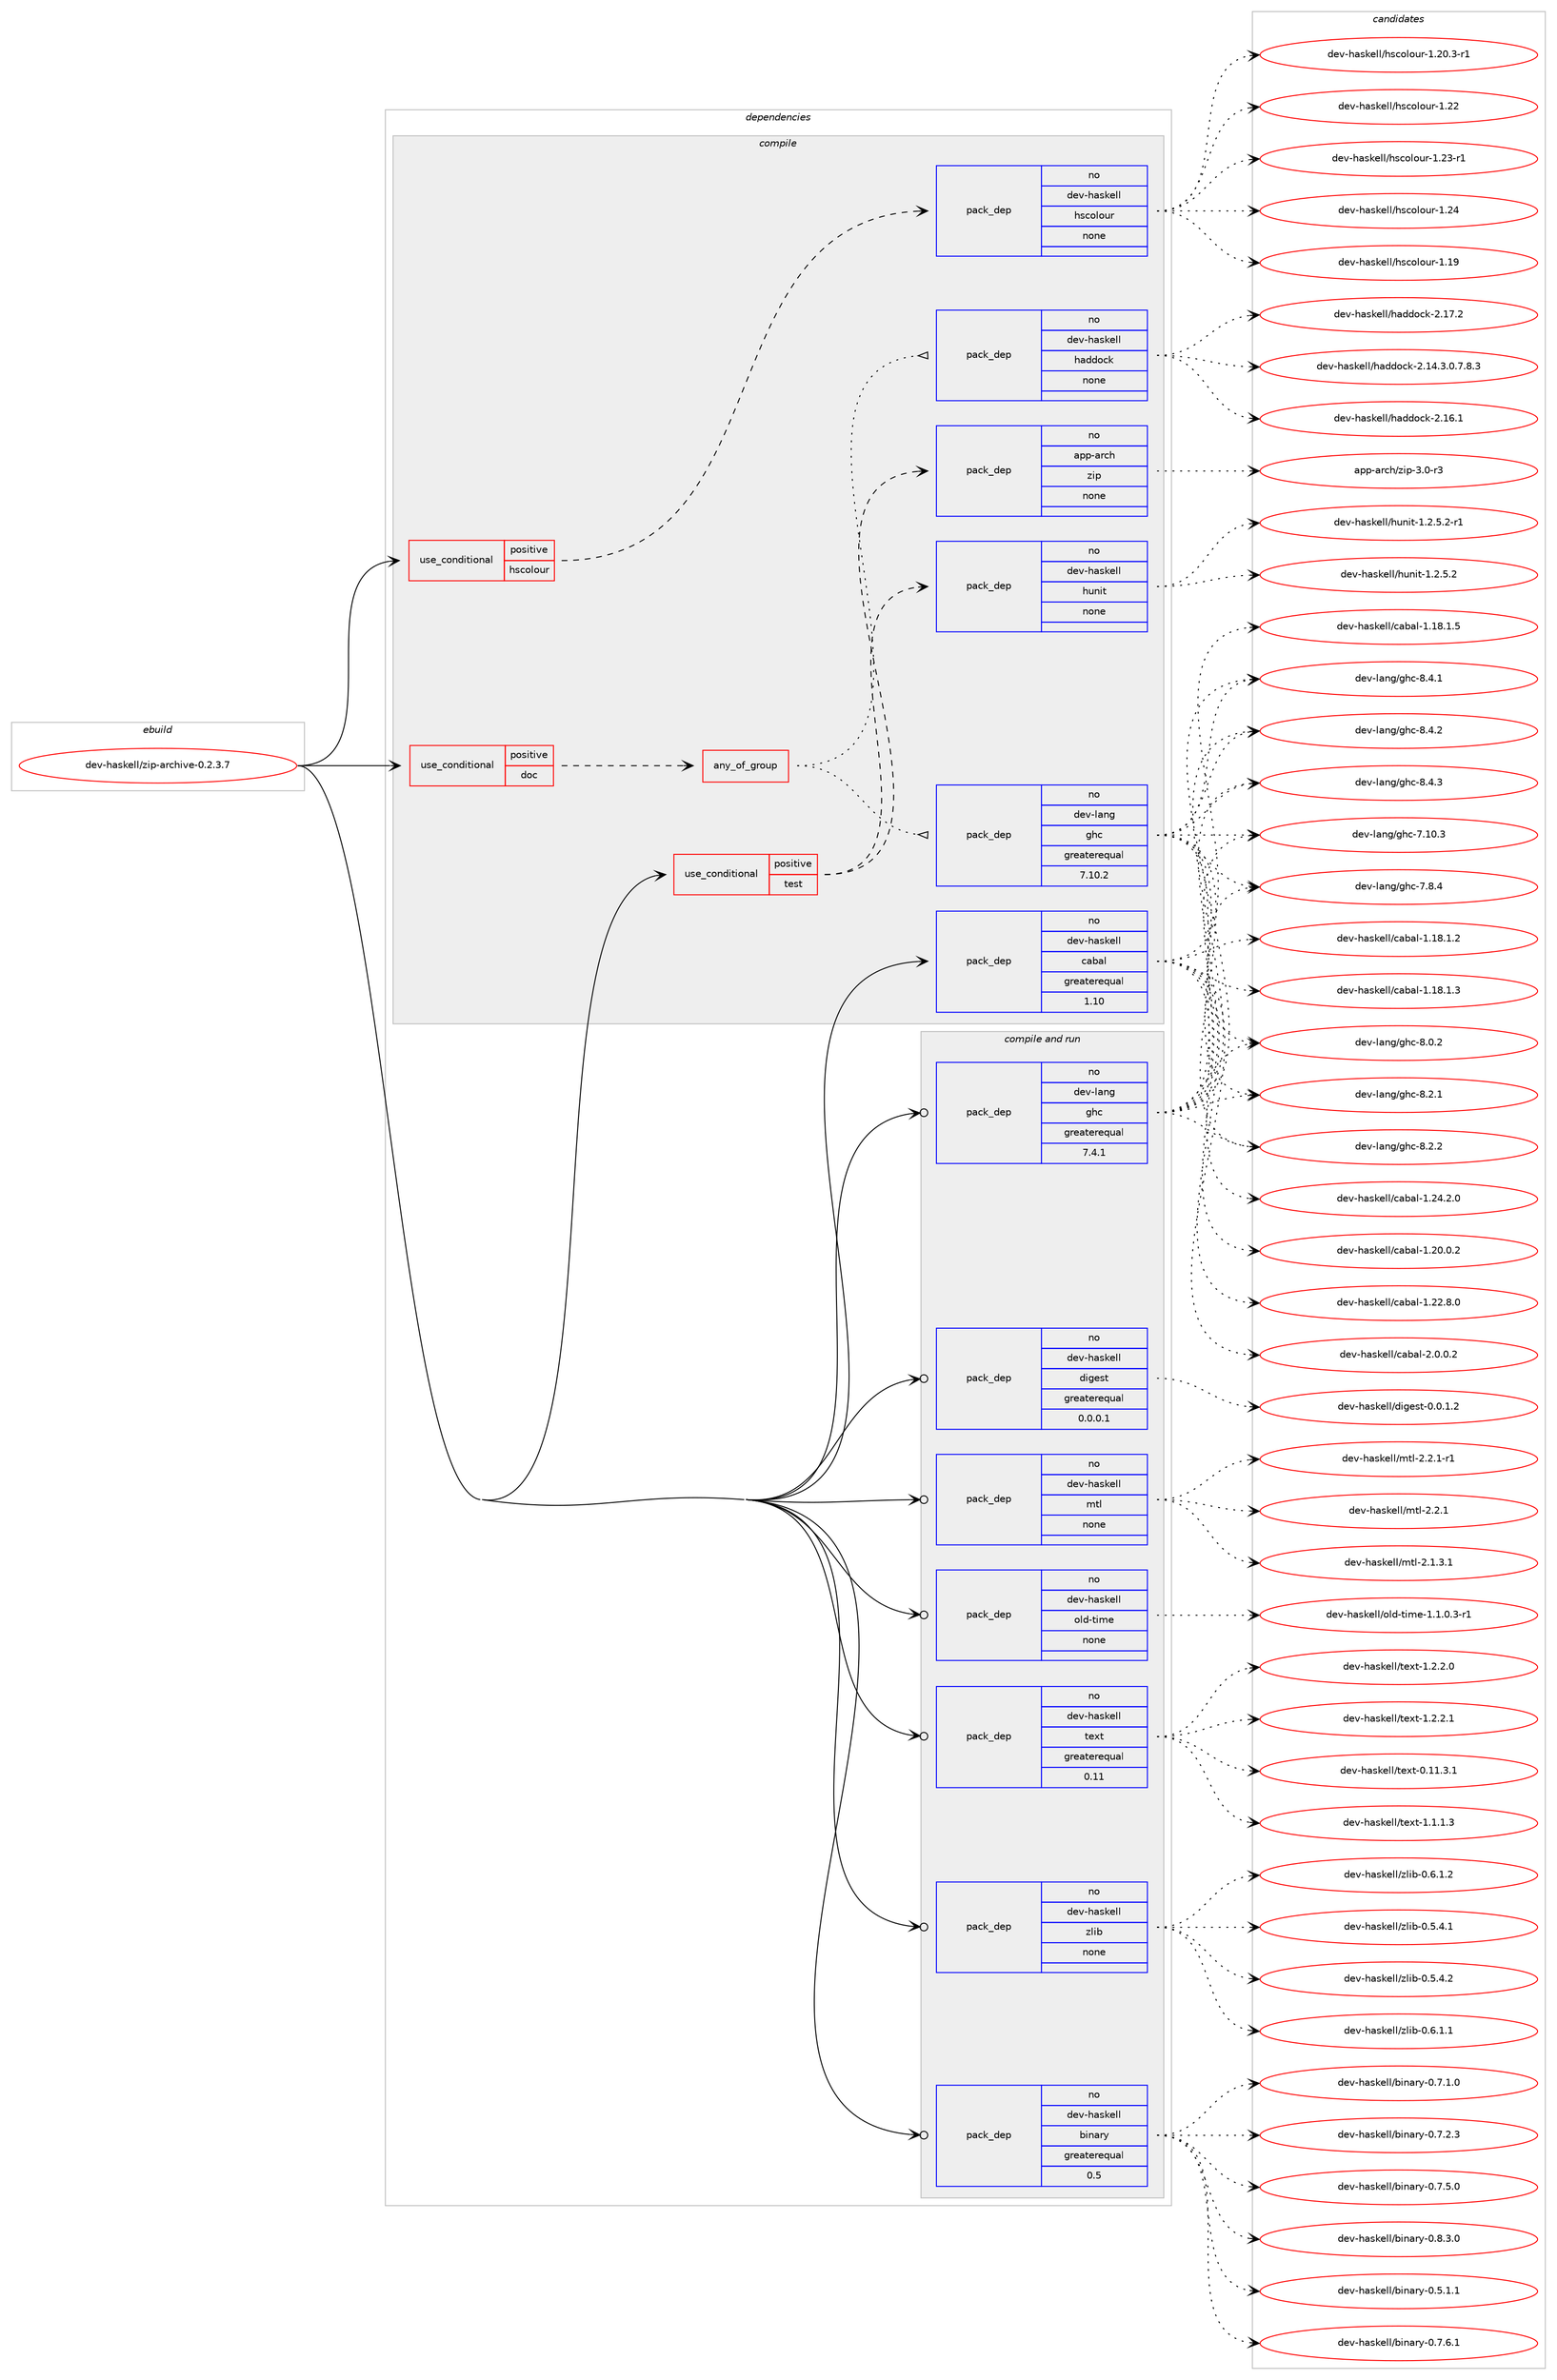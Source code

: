 digraph prolog {

# *************
# Graph options
# *************

newrank=true;
concentrate=true;
compound=true;
graph [rankdir=LR,fontname=Helvetica,fontsize=10,ranksep=1.5];#, ranksep=2.5, nodesep=0.2];
edge  [arrowhead=vee];
node  [fontname=Helvetica,fontsize=10];

# **********
# The ebuild
# **********

subgraph cluster_leftcol {
color=gray;
rank=same;
label=<<i>ebuild</i>>;
id [label="dev-haskell/zip-archive-0.2.3.7", color=red, width=4, href="../dev-haskell/zip-archive-0.2.3.7.svg"];
}

# ****************
# The dependencies
# ****************

subgraph cluster_midcol {
color=gray;
label=<<i>dependencies</i>>;
subgraph cluster_compile {
fillcolor="#eeeeee";
style=filled;
label=<<i>compile</i>>;
subgraph cond362317 {
dependency1350296 [label=<<TABLE BORDER="0" CELLBORDER="1" CELLSPACING="0" CELLPADDING="4"><TR><TD ROWSPAN="3" CELLPADDING="10">use_conditional</TD></TR><TR><TD>positive</TD></TR><TR><TD>doc</TD></TR></TABLE>>, shape=none, color=red];
subgraph any21866 {
dependency1350297 [label=<<TABLE BORDER="0" CELLBORDER="1" CELLSPACING="0" CELLPADDING="4"><TR><TD CELLPADDING="10">any_of_group</TD></TR></TABLE>>, shape=none, color=red];subgraph pack965561 {
dependency1350298 [label=<<TABLE BORDER="0" CELLBORDER="1" CELLSPACING="0" CELLPADDING="4" WIDTH="220"><TR><TD ROWSPAN="6" CELLPADDING="30">pack_dep</TD></TR><TR><TD WIDTH="110">no</TD></TR><TR><TD>dev-haskell</TD></TR><TR><TD>haddock</TD></TR><TR><TD>none</TD></TR><TR><TD></TD></TR></TABLE>>, shape=none, color=blue];
}
dependency1350297:e -> dependency1350298:w [weight=20,style="dotted",arrowhead="oinv"];
subgraph pack965562 {
dependency1350299 [label=<<TABLE BORDER="0" CELLBORDER="1" CELLSPACING="0" CELLPADDING="4" WIDTH="220"><TR><TD ROWSPAN="6" CELLPADDING="30">pack_dep</TD></TR><TR><TD WIDTH="110">no</TD></TR><TR><TD>dev-lang</TD></TR><TR><TD>ghc</TD></TR><TR><TD>greaterequal</TD></TR><TR><TD>7.10.2</TD></TR></TABLE>>, shape=none, color=blue];
}
dependency1350297:e -> dependency1350299:w [weight=20,style="dotted",arrowhead="oinv"];
}
dependency1350296:e -> dependency1350297:w [weight=20,style="dashed",arrowhead="vee"];
}
id:e -> dependency1350296:w [weight=20,style="solid",arrowhead="vee"];
subgraph cond362318 {
dependency1350300 [label=<<TABLE BORDER="0" CELLBORDER="1" CELLSPACING="0" CELLPADDING="4"><TR><TD ROWSPAN="3" CELLPADDING="10">use_conditional</TD></TR><TR><TD>positive</TD></TR><TR><TD>hscolour</TD></TR></TABLE>>, shape=none, color=red];
subgraph pack965563 {
dependency1350301 [label=<<TABLE BORDER="0" CELLBORDER="1" CELLSPACING="0" CELLPADDING="4" WIDTH="220"><TR><TD ROWSPAN="6" CELLPADDING="30">pack_dep</TD></TR><TR><TD WIDTH="110">no</TD></TR><TR><TD>dev-haskell</TD></TR><TR><TD>hscolour</TD></TR><TR><TD>none</TD></TR><TR><TD></TD></TR></TABLE>>, shape=none, color=blue];
}
dependency1350300:e -> dependency1350301:w [weight=20,style="dashed",arrowhead="vee"];
}
id:e -> dependency1350300:w [weight=20,style="solid",arrowhead="vee"];
subgraph cond362319 {
dependency1350302 [label=<<TABLE BORDER="0" CELLBORDER="1" CELLSPACING="0" CELLPADDING="4"><TR><TD ROWSPAN="3" CELLPADDING="10">use_conditional</TD></TR><TR><TD>positive</TD></TR><TR><TD>test</TD></TR></TABLE>>, shape=none, color=red];
subgraph pack965564 {
dependency1350303 [label=<<TABLE BORDER="0" CELLBORDER="1" CELLSPACING="0" CELLPADDING="4" WIDTH="220"><TR><TD ROWSPAN="6" CELLPADDING="30">pack_dep</TD></TR><TR><TD WIDTH="110">no</TD></TR><TR><TD>app-arch</TD></TR><TR><TD>zip</TD></TR><TR><TD>none</TD></TR><TR><TD></TD></TR></TABLE>>, shape=none, color=blue];
}
dependency1350302:e -> dependency1350303:w [weight=20,style="dashed",arrowhead="vee"];
subgraph pack965565 {
dependency1350304 [label=<<TABLE BORDER="0" CELLBORDER="1" CELLSPACING="0" CELLPADDING="4" WIDTH="220"><TR><TD ROWSPAN="6" CELLPADDING="30">pack_dep</TD></TR><TR><TD WIDTH="110">no</TD></TR><TR><TD>dev-haskell</TD></TR><TR><TD>hunit</TD></TR><TR><TD>none</TD></TR><TR><TD></TD></TR></TABLE>>, shape=none, color=blue];
}
dependency1350302:e -> dependency1350304:w [weight=20,style="dashed",arrowhead="vee"];
}
id:e -> dependency1350302:w [weight=20,style="solid",arrowhead="vee"];
subgraph pack965566 {
dependency1350305 [label=<<TABLE BORDER="0" CELLBORDER="1" CELLSPACING="0" CELLPADDING="4" WIDTH="220"><TR><TD ROWSPAN="6" CELLPADDING="30">pack_dep</TD></TR><TR><TD WIDTH="110">no</TD></TR><TR><TD>dev-haskell</TD></TR><TR><TD>cabal</TD></TR><TR><TD>greaterequal</TD></TR><TR><TD>1.10</TD></TR></TABLE>>, shape=none, color=blue];
}
id:e -> dependency1350305:w [weight=20,style="solid",arrowhead="vee"];
}
subgraph cluster_compileandrun {
fillcolor="#eeeeee";
style=filled;
label=<<i>compile and run</i>>;
subgraph pack965567 {
dependency1350306 [label=<<TABLE BORDER="0" CELLBORDER="1" CELLSPACING="0" CELLPADDING="4" WIDTH="220"><TR><TD ROWSPAN="6" CELLPADDING="30">pack_dep</TD></TR><TR><TD WIDTH="110">no</TD></TR><TR><TD>dev-haskell</TD></TR><TR><TD>binary</TD></TR><TR><TD>greaterequal</TD></TR><TR><TD>0.5</TD></TR></TABLE>>, shape=none, color=blue];
}
id:e -> dependency1350306:w [weight=20,style="solid",arrowhead="odotvee"];
subgraph pack965568 {
dependency1350307 [label=<<TABLE BORDER="0" CELLBORDER="1" CELLSPACING="0" CELLPADDING="4" WIDTH="220"><TR><TD ROWSPAN="6" CELLPADDING="30">pack_dep</TD></TR><TR><TD WIDTH="110">no</TD></TR><TR><TD>dev-haskell</TD></TR><TR><TD>digest</TD></TR><TR><TD>greaterequal</TD></TR><TR><TD>0.0.0.1</TD></TR></TABLE>>, shape=none, color=blue];
}
id:e -> dependency1350307:w [weight=20,style="solid",arrowhead="odotvee"];
subgraph pack965569 {
dependency1350308 [label=<<TABLE BORDER="0" CELLBORDER="1" CELLSPACING="0" CELLPADDING="4" WIDTH="220"><TR><TD ROWSPAN="6" CELLPADDING="30">pack_dep</TD></TR><TR><TD WIDTH="110">no</TD></TR><TR><TD>dev-haskell</TD></TR><TR><TD>mtl</TD></TR><TR><TD>none</TD></TR><TR><TD></TD></TR></TABLE>>, shape=none, color=blue];
}
id:e -> dependency1350308:w [weight=20,style="solid",arrowhead="odotvee"];
subgraph pack965570 {
dependency1350309 [label=<<TABLE BORDER="0" CELLBORDER="1" CELLSPACING="0" CELLPADDING="4" WIDTH="220"><TR><TD ROWSPAN="6" CELLPADDING="30">pack_dep</TD></TR><TR><TD WIDTH="110">no</TD></TR><TR><TD>dev-haskell</TD></TR><TR><TD>old-time</TD></TR><TR><TD>none</TD></TR><TR><TD></TD></TR></TABLE>>, shape=none, color=blue];
}
id:e -> dependency1350309:w [weight=20,style="solid",arrowhead="odotvee"];
subgraph pack965571 {
dependency1350310 [label=<<TABLE BORDER="0" CELLBORDER="1" CELLSPACING="0" CELLPADDING="4" WIDTH="220"><TR><TD ROWSPAN="6" CELLPADDING="30">pack_dep</TD></TR><TR><TD WIDTH="110">no</TD></TR><TR><TD>dev-haskell</TD></TR><TR><TD>text</TD></TR><TR><TD>greaterequal</TD></TR><TR><TD>0.11</TD></TR></TABLE>>, shape=none, color=blue];
}
id:e -> dependency1350310:w [weight=20,style="solid",arrowhead="odotvee"];
subgraph pack965572 {
dependency1350311 [label=<<TABLE BORDER="0" CELLBORDER="1" CELLSPACING="0" CELLPADDING="4" WIDTH="220"><TR><TD ROWSPAN="6" CELLPADDING="30">pack_dep</TD></TR><TR><TD WIDTH="110">no</TD></TR><TR><TD>dev-haskell</TD></TR><TR><TD>zlib</TD></TR><TR><TD>none</TD></TR><TR><TD></TD></TR></TABLE>>, shape=none, color=blue];
}
id:e -> dependency1350311:w [weight=20,style="solid",arrowhead="odotvee"];
subgraph pack965573 {
dependency1350312 [label=<<TABLE BORDER="0" CELLBORDER="1" CELLSPACING="0" CELLPADDING="4" WIDTH="220"><TR><TD ROWSPAN="6" CELLPADDING="30">pack_dep</TD></TR><TR><TD WIDTH="110">no</TD></TR><TR><TD>dev-lang</TD></TR><TR><TD>ghc</TD></TR><TR><TD>greaterequal</TD></TR><TR><TD>7.4.1</TD></TR></TABLE>>, shape=none, color=blue];
}
id:e -> dependency1350312:w [weight=20,style="solid",arrowhead="odotvee"];
}
subgraph cluster_run {
fillcolor="#eeeeee";
style=filled;
label=<<i>run</i>>;
}
}

# **************
# The candidates
# **************

subgraph cluster_choices {
rank=same;
color=gray;
label=<<i>candidates</i>>;

subgraph choice965561 {
color=black;
nodesep=1;
choice1001011184510497115107101108108471049710010011199107455046495246514648465546564651 [label="dev-haskell/haddock-2.14.3.0.7.8.3", color=red, width=4,href="../dev-haskell/haddock-2.14.3.0.7.8.3.svg"];
choice100101118451049711510710110810847104971001001119910745504649544649 [label="dev-haskell/haddock-2.16.1", color=red, width=4,href="../dev-haskell/haddock-2.16.1.svg"];
choice100101118451049711510710110810847104971001001119910745504649554650 [label="dev-haskell/haddock-2.17.2", color=red, width=4,href="../dev-haskell/haddock-2.17.2.svg"];
dependency1350298:e -> choice1001011184510497115107101108108471049710010011199107455046495246514648465546564651:w [style=dotted,weight="100"];
dependency1350298:e -> choice100101118451049711510710110810847104971001001119910745504649544649:w [style=dotted,weight="100"];
dependency1350298:e -> choice100101118451049711510710110810847104971001001119910745504649554650:w [style=dotted,weight="100"];
}
subgraph choice965562 {
color=black;
nodesep=1;
choice1001011184510897110103471031049945554649484651 [label="dev-lang/ghc-7.10.3", color=red, width=4,href="../dev-lang/ghc-7.10.3.svg"];
choice10010111845108971101034710310499455546564652 [label="dev-lang/ghc-7.8.4", color=red, width=4,href="../dev-lang/ghc-7.8.4.svg"];
choice10010111845108971101034710310499455646484650 [label="dev-lang/ghc-8.0.2", color=red, width=4,href="../dev-lang/ghc-8.0.2.svg"];
choice10010111845108971101034710310499455646504649 [label="dev-lang/ghc-8.2.1", color=red, width=4,href="../dev-lang/ghc-8.2.1.svg"];
choice10010111845108971101034710310499455646504650 [label="dev-lang/ghc-8.2.2", color=red, width=4,href="../dev-lang/ghc-8.2.2.svg"];
choice10010111845108971101034710310499455646524649 [label="dev-lang/ghc-8.4.1", color=red, width=4,href="../dev-lang/ghc-8.4.1.svg"];
choice10010111845108971101034710310499455646524650 [label="dev-lang/ghc-8.4.2", color=red, width=4,href="../dev-lang/ghc-8.4.2.svg"];
choice10010111845108971101034710310499455646524651 [label="dev-lang/ghc-8.4.3", color=red, width=4,href="../dev-lang/ghc-8.4.3.svg"];
dependency1350299:e -> choice1001011184510897110103471031049945554649484651:w [style=dotted,weight="100"];
dependency1350299:e -> choice10010111845108971101034710310499455546564652:w [style=dotted,weight="100"];
dependency1350299:e -> choice10010111845108971101034710310499455646484650:w [style=dotted,weight="100"];
dependency1350299:e -> choice10010111845108971101034710310499455646504649:w [style=dotted,weight="100"];
dependency1350299:e -> choice10010111845108971101034710310499455646504650:w [style=dotted,weight="100"];
dependency1350299:e -> choice10010111845108971101034710310499455646524649:w [style=dotted,weight="100"];
dependency1350299:e -> choice10010111845108971101034710310499455646524650:w [style=dotted,weight="100"];
dependency1350299:e -> choice10010111845108971101034710310499455646524651:w [style=dotted,weight="100"];
}
subgraph choice965563 {
color=black;
nodesep=1;
choice100101118451049711510710110810847104115991111081111171144549464957 [label="dev-haskell/hscolour-1.19", color=red, width=4,href="../dev-haskell/hscolour-1.19.svg"];
choice10010111845104971151071011081084710411599111108111117114454946504846514511449 [label="dev-haskell/hscolour-1.20.3-r1", color=red, width=4,href="../dev-haskell/hscolour-1.20.3-r1.svg"];
choice100101118451049711510710110810847104115991111081111171144549465050 [label="dev-haskell/hscolour-1.22", color=red, width=4,href="../dev-haskell/hscolour-1.22.svg"];
choice1001011184510497115107101108108471041159911110811111711445494650514511449 [label="dev-haskell/hscolour-1.23-r1", color=red, width=4,href="../dev-haskell/hscolour-1.23-r1.svg"];
choice100101118451049711510710110810847104115991111081111171144549465052 [label="dev-haskell/hscolour-1.24", color=red, width=4,href="../dev-haskell/hscolour-1.24.svg"];
dependency1350301:e -> choice100101118451049711510710110810847104115991111081111171144549464957:w [style=dotted,weight="100"];
dependency1350301:e -> choice10010111845104971151071011081084710411599111108111117114454946504846514511449:w [style=dotted,weight="100"];
dependency1350301:e -> choice100101118451049711510710110810847104115991111081111171144549465050:w [style=dotted,weight="100"];
dependency1350301:e -> choice1001011184510497115107101108108471041159911110811111711445494650514511449:w [style=dotted,weight="100"];
dependency1350301:e -> choice100101118451049711510710110810847104115991111081111171144549465052:w [style=dotted,weight="100"];
}
subgraph choice965564 {
color=black;
nodesep=1;
choice9711211245971149910447122105112455146484511451 [label="app-arch/zip-3.0-r3", color=red, width=4,href="../app-arch/zip-3.0-r3.svg"];
dependency1350303:e -> choice9711211245971149910447122105112455146484511451:w [style=dotted,weight="100"];
}
subgraph choice965565 {
color=black;
nodesep=1;
choice1001011184510497115107101108108471041171101051164549465046534650 [label="dev-haskell/hunit-1.2.5.2", color=red, width=4,href="../dev-haskell/hunit-1.2.5.2.svg"];
choice10010111845104971151071011081084710411711010511645494650465346504511449 [label="dev-haskell/hunit-1.2.5.2-r1", color=red, width=4,href="../dev-haskell/hunit-1.2.5.2-r1.svg"];
dependency1350304:e -> choice1001011184510497115107101108108471041171101051164549465046534650:w [style=dotted,weight="100"];
dependency1350304:e -> choice10010111845104971151071011081084710411711010511645494650465346504511449:w [style=dotted,weight="100"];
}
subgraph choice965566 {
color=black;
nodesep=1;
choice10010111845104971151071011081084799979897108454946495646494650 [label="dev-haskell/cabal-1.18.1.2", color=red, width=4,href="../dev-haskell/cabal-1.18.1.2.svg"];
choice10010111845104971151071011081084799979897108454946495646494651 [label="dev-haskell/cabal-1.18.1.3", color=red, width=4,href="../dev-haskell/cabal-1.18.1.3.svg"];
choice10010111845104971151071011081084799979897108454946495646494653 [label="dev-haskell/cabal-1.18.1.5", color=red, width=4,href="../dev-haskell/cabal-1.18.1.5.svg"];
choice10010111845104971151071011081084799979897108454946504846484650 [label="dev-haskell/cabal-1.20.0.2", color=red, width=4,href="../dev-haskell/cabal-1.20.0.2.svg"];
choice10010111845104971151071011081084799979897108454946505046564648 [label="dev-haskell/cabal-1.22.8.0", color=red, width=4,href="../dev-haskell/cabal-1.22.8.0.svg"];
choice10010111845104971151071011081084799979897108454946505246504648 [label="dev-haskell/cabal-1.24.2.0", color=red, width=4,href="../dev-haskell/cabal-1.24.2.0.svg"];
choice100101118451049711510710110810847999798971084550464846484650 [label="dev-haskell/cabal-2.0.0.2", color=red, width=4,href="../dev-haskell/cabal-2.0.0.2.svg"];
dependency1350305:e -> choice10010111845104971151071011081084799979897108454946495646494650:w [style=dotted,weight="100"];
dependency1350305:e -> choice10010111845104971151071011081084799979897108454946495646494651:w [style=dotted,weight="100"];
dependency1350305:e -> choice10010111845104971151071011081084799979897108454946495646494653:w [style=dotted,weight="100"];
dependency1350305:e -> choice10010111845104971151071011081084799979897108454946504846484650:w [style=dotted,weight="100"];
dependency1350305:e -> choice10010111845104971151071011081084799979897108454946505046564648:w [style=dotted,weight="100"];
dependency1350305:e -> choice10010111845104971151071011081084799979897108454946505246504648:w [style=dotted,weight="100"];
dependency1350305:e -> choice100101118451049711510710110810847999798971084550464846484650:w [style=dotted,weight="100"];
}
subgraph choice965567 {
color=black;
nodesep=1;
choice10010111845104971151071011081084798105110971141214548465346494649 [label="dev-haskell/binary-0.5.1.1", color=red, width=4,href="../dev-haskell/binary-0.5.1.1.svg"];
choice10010111845104971151071011081084798105110971141214548465546494648 [label="dev-haskell/binary-0.7.1.0", color=red, width=4,href="../dev-haskell/binary-0.7.1.0.svg"];
choice10010111845104971151071011081084798105110971141214548465546504651 [label="dev-haskell/binary-0.7.2.3", color=red, width=4,href="../dev-haskell/binary-0.7.2.3.svg"];
choice10010111845104971151071011081084798105110971141214548465546534648 [label="dev-haskell/binary-0.7.5.0", color=red, width=4,href="../dev-haskell/binary-0.7.5.0.svg"];
choice10010111845104971151071011081084798105110971141214548465546544649 [label="dev-haskell/binary-0.7.6.1", color=red, width=4,href="../dev-haskell/binary-0.7.6.1.svg"];
choice10010111845104971151071011081084798105110971141214548465646514648 [label="dev-haskell/binary-0.8.3.0", color=red, width=4,href="../dev-haskell/binary-0.8.3.0.svg"];
dependency1350306:e -> choice10010111845104971151071011081084798105110971141214548465346494649:w [style=dotted,weight="100"];
dependency1350306:e -> choice10010111845104971151071011081084798105110971141214548465546494648:w [style=dotted,weight="100"];
dependency1350306:e -> choice10010111845104971151071011081084798105110971141214548465546504651:w [style=dotted,weight="100"];
dependency1350306:e -> choice10010111845104971151071011081084798105110971141214548465546534648:w [style=dotted,weight="100"];
dependency1350306:e -> choice10010111845104971151071011081084798105110971141214548465546544649:w [style=dotted,weight="100"];
dependency1350306:e -> choice10010111845104971151071011081084798105110971141214548465646514648:w [style=dotted,weight="100"];
}
subgraph choice965568 {
color=black;
nodesep=1;
choice1001011184510497115107101108108471001051031011151164548464846494650 [label="dev-haskell/digest-0.0.1.2", color=red, width=4,href="../dev-haskell/digest-0.0.1.2.svg"];
dependency1350307:e -> choice1001011184510497115107101108108471001051031011151164548464846494650:w [style=dotted,weight="100"];
}
subgraph choice965569 {
color=black;
nodesep=1;
choice1001011184510497115107101108108471091161084550464946514649 [label="dev-haskell/mtl-2.1.3.1", color=red, width=4,href="../dev-haskell/mtl-2.1.3.1.svg"];
choice100101118451049711510710110810847109116108455046504649 [label="dev-haskell/mtl-2.2.1", color=red, width=4,href="../dev-haskell/mtl-2.2.1.svg"];
choice1001011184510497115107101108108471091161084550465046494511449 [label="dev-haskell/mtl-2.2.1-r1", color=red, width=4,href="../dev-haskell/mtl-2.2.1-r1.svg"];
dependency1350308:e -> choice1001011184510497115107101108108471091161084550464946514649:w [style=dotted,weight="100"];
dependency1350308:e -> choice100101118451049711510710110810847109116108455046504649:w [style=dotted,weight="100"];
dependency1350308:e -> choice1001011184510497115107101108108471091161084550465046494511449:w [style=dotted,weight="100"];
}
subgraph choice965570 {
color=black;
nodesep=1;
choice1001011184510497115107101108108471111081004511610510910145494649464846514511449 [label="dev-haskell/old-time-1.1.0.3-r1", color=red, width=4,href="../dev-haskell/old-time-1.1.0.3-r1.svg"];
dependency1350309:e -> choice1001011184510497115107101108108471111081004511610510910145494649464846514511449:w [style=dotted,weight="100"];
}
subgraph choice965571 {
color=black;
nodesep=1;
choice100101118451049711510710110810847116101120116454846494946514649 [label="dev-haskell/text-0.11.3.1", color=red, width=4,href="../dev-haskell/text-0.11.3.1.svg"];
choice1001011184510497115107101108108471161011201164549464946494651 [label="dev-haskell/text-1.1.1.3", color=red, width=4,href="../dev-haskell/text-1.1.1.3.svg"];
choice1001011184510497115107101108108471161011201164549465046504648 [label="dev-haskell/text-1.2.2.0", color=red, width=4,href="../dev-haskell/text-1.2.2.0.svg"];
choice1001011184510497115107101108108471161011201164549465046504649 [label="dev-haskell/text-1.2.2.1", color=red, width=4,href="../dev-haskell/text-1.2.2.1.svg"];
dependency1350310:e -> choice100101118451049711510710110810847116101120116454846494946514649:w [style=dotted,weight="100"];
dependency1350310:e -> choice1001011184510497115107101108108471161011201164549464946494651:w [style=dotted,weight="100"];
dependency1350310:e -> choice1001011184510497115107101108108471161011201164549465046504648:w [style=dotted,weight="100"];
dependency1350310:e -> choice1001011184510497115107101108108471161011201164549465046504649:w [style=dotted,weight="100"];
}
subgraph choice965572 {
color=black;
nodesep=1;
choice100101118451049711510710110810847122108105984548465346524649 [label="dev-haskell/zlib-0.5.4.1", color=red, width=4,href="../dev-haskell/zlib-0.5.4.1.svg"];
choice100101118451049711510710110810847122108105984548465346524650 [label="dev-haskell/zlib-0.5.4.2", color=red, width=4,href="../dev-haskell/zlib-0.5.4.2.svg"];
choice100101118451049711510710110810847122108105984548465446494649 [label="dev-haskell/zlib-0.6.1.1", color=red, width=4,href="../dev-haskell/zlib-0.6.1.1.svg"];
choice100101118451049711510710110810847122108105984548465446494650 [label="dev-haskell/zlib-0.6.1.2", color=red, width=4,href="../dev-haskell/zlib-0.6.1.2.svg"];
dependency1350311:e -> choice100101118451049711510710110810847122108105984548465346524649:w [style=dotted,weight="100"];
dependency1350311:e -> choice100101118451049711510710110810847122108105984548465346524650:w [style=dotted,weight="100"];
dependency1350311:e -> choice100101118451049711510710110810847122108105984548465446494649:w [style=dotted,weight="100"];
dependency1350311:e -> choice100101118451049711510710110810847122108105984548465446494650:w [style=dotted,weight="100"];
}
subgraph choice965573 {
color=black;
nodesep=1;
choice1001011184510897110103471031049945554649484651 [label="dev-lang/ghc-7.10.3", color=red, width=4,href="../dev-lang/ghc-7.10.3.svg"];
choice10010111845108971101034710310499455546564652 [label="dev-lang/ghc-7.8.4", color=red, width=4,href="../dev-lang/ghc-7.8.4.svg"];
choice10010111845108971101034710310499455646484650 [label="dev-lang/ghc-8.0.2", color=red, width=4,href="../dev-lang/ghc-8.0.2.svg"];
choice10010111845108971101034710310499455646504649 [label="dev-lang/ghc-8.2.1", color=red, width=4,href="../dev-lang/ghc-8.2.1.svg"];
choice10010111845108971101034710310499455646504650 [label="dev-lang/ghc-8.2.2", color=red, width=4,href="../dev-lang/ghc-8.2.2.svg"];
choice10010111845108971101034710310499455646524649 [label="dev-lang/ghc-8.4.1", color=red, width=4,href="../dev-lang/ghc-8.4.1.svg"];
choice10010111845108971101034710310499455646524650 [label="dev-lang/ghc-8.4.2", color=red, width=4,href="../dev-lang/ghc-8.4.2.svg"];
choice10010111845108971101034710310499455646524651 [label="dev-lang/ghc-8.4.3", color=red, width=4,href="../dev-lang/ghc-8.4.3.svg"];
dependency1350312:e -> choice1001011184510897110103471031049945554649484651:w [style=dotted,weight="100"];
dependency1350312:e -> choice10010111845108971101034710310499455546564652:w [style=dotted,weight="100"];
dependency1350312:e -> choice10010111845108971101034710310499455646484650:w [style=dotted,weight="100"];
dependency1350312:e -> choice10010111845108971101034710310499455646504649:w [style=dotted,weight="100"];
dependency1350312:e -> choice10010111845108971101034710310499455646504650:w [style=dotted,weight="100"];
dependency1350312:e -> choice10010111845108971101034710310499455646524649:w [style=dotted,weight="100"];
dependency1350312:e -> choice10010111845108971101034710310499455646524650:w [style=dotted,weight="100"];
dependency1350312:e -> choice10010111845108971101034710310499455646524651:w [style=dotted,weight="100"];
}
}

}
